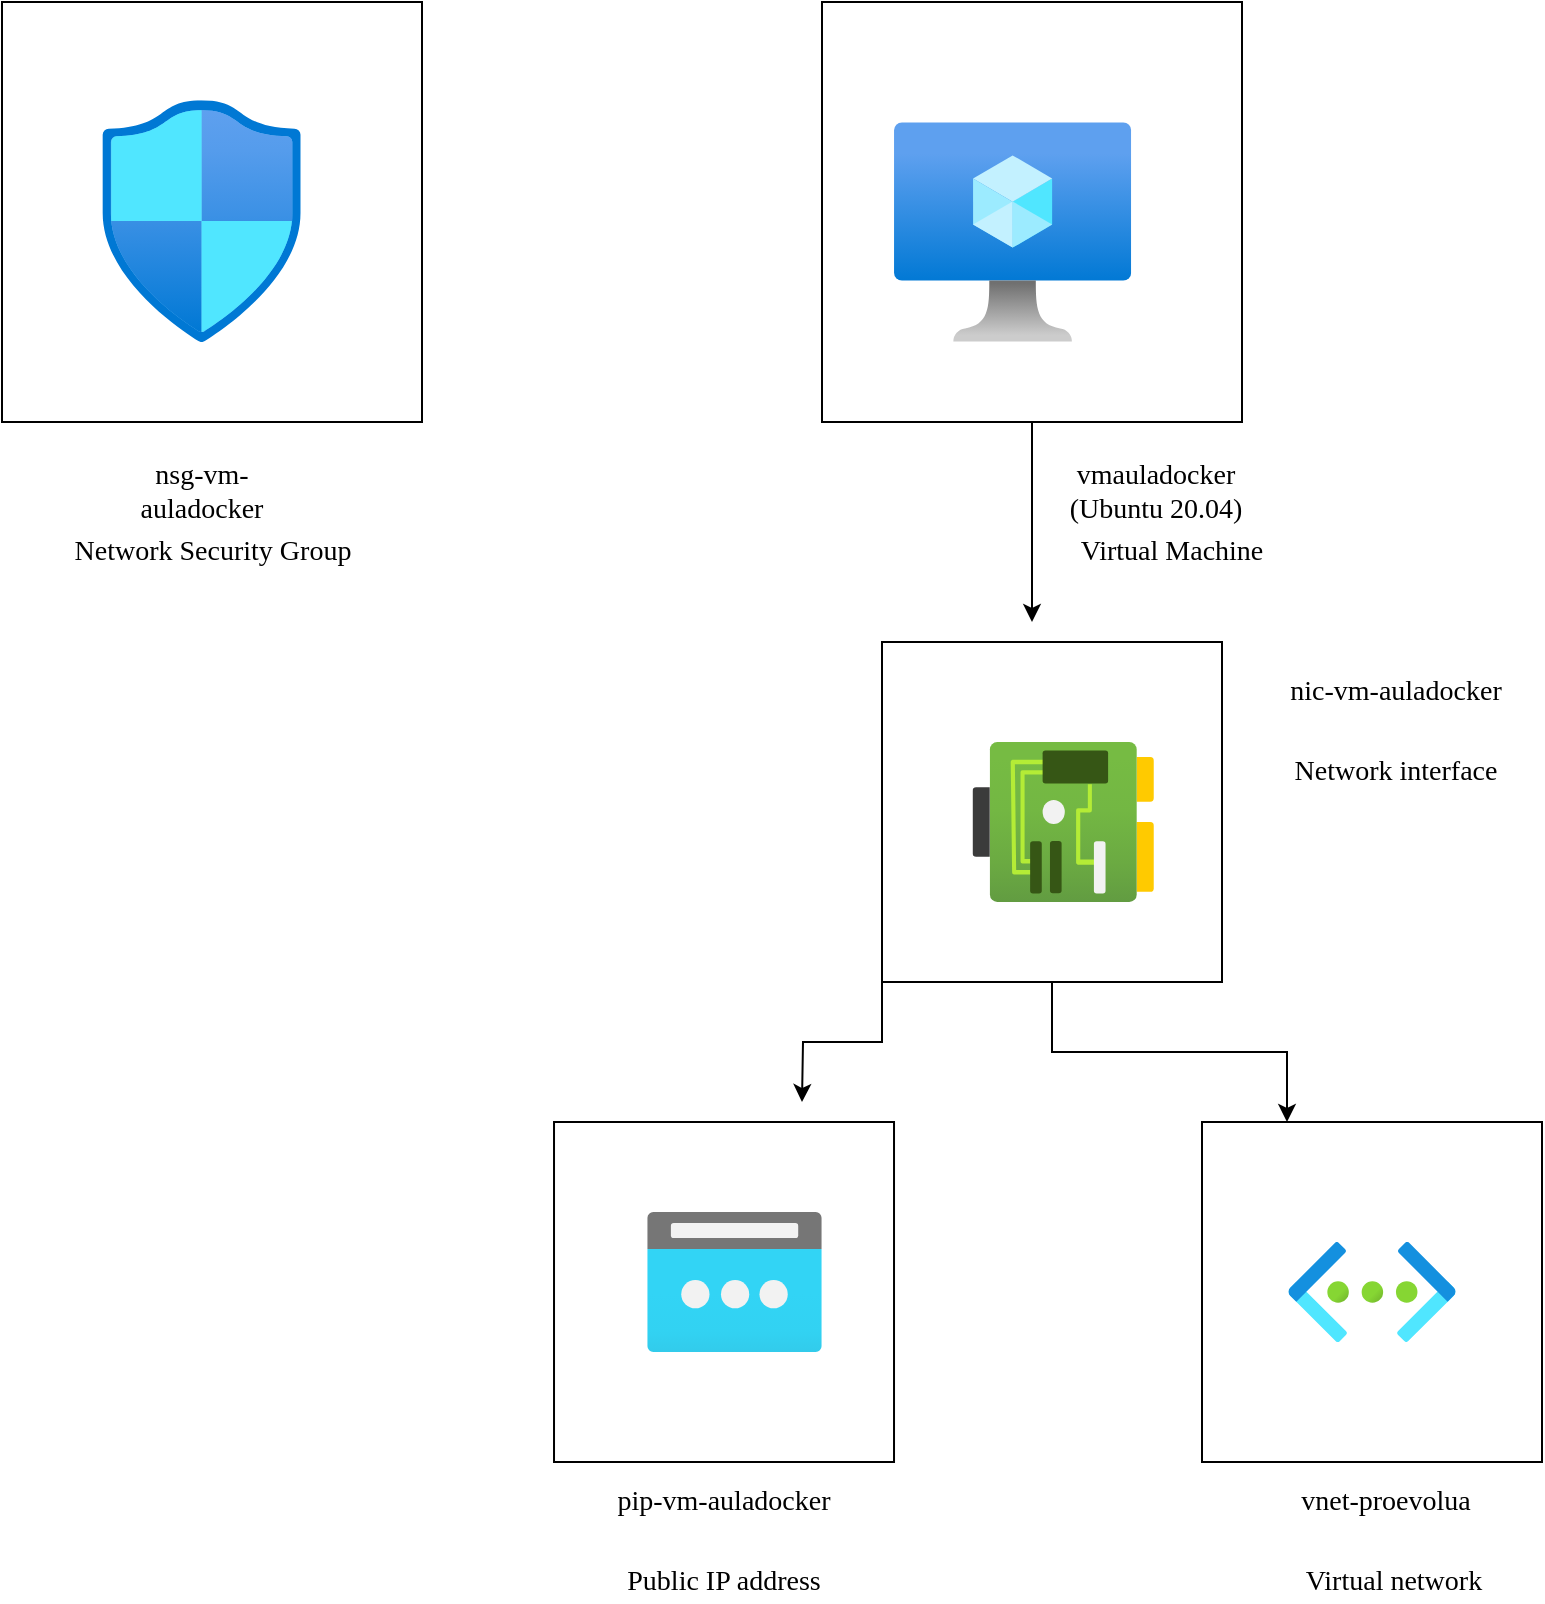 <mxfile version="18.2.0" type="github">
  <diagram id="FmTCoAAX5bAGyEv2PFWx" name="Page-1">
    <mxGraphModel dx="1902" dy="1044" grid="1" gridSize="10" guides="1" tooltips="1" connect="1" arrows="1" fold="1" page="1" pageScale="1" pageWidth="827" pageHeight="1169" background="#00000" math="0" shadow="0">
      <root>
        <mxCell id="0" />
        <mxCell id="1" parent="0" />
        <mxCell id="h2GL6TKTfyaKt5LTzS19-13" style="edgeStyle=orthogonalEdgeStyle;rounded=0;orthogonalLoop=1;jettySize=auto;html=1;exitX=1;exitY=1;exitDx=0;exitDy=0;fontFamily=Verdana;fontSize=14;" edge="1" parent="1" source="h2GL6TKTfyaKt5LTzS19-3">
          <mxGeometry relative="1" as="geometry">
            <mxPoint x="190" y="260" as="targetPoint" />
          </mxGeometry>
        </mxCell>
        <mxCell id="h2GL6TKTfyaKt5LTzS19-3" value="" style="whiteSpace=wrap;html=1;aspect=fixed;fontFamily=Verdana;" vertex="1" parent="1">
          <mxGeometry x="10" y="70" width="210" height="210" as="geometry" />
        </mxCell>
        <mxCell id="h2GL6TKTfyaKt5LTzS19-5" value="" style="aspect=fixed;html=1;points=[];align=center;image;fontSize=12;image=img/lib/azure2/networking/Network_Security_Groups.svg;fontFamily=Verdana;labelPosition=center;verticalLabelPosition=middle;verticalAlign=middle;" vertex="1" parent="1">
          <mxGeometry x="60" y="119.07" width="99.59" height="120.93" as="geometry" />
        </mxCell>
        <mxCell id="h2GL6TKTfyaKt5LTzS19-6" value="nsg-vm-auladocker" style="text;html=1;strokeColor=none;fillColor=none;align=center;verticalAlign=middle;whiteSpace=wrap;rounded=0;fontFamily=Verdana;fontSize=14;" vertex="1" parent="1">
          <mxGeometry x="54.8" y="300" width="110" height="30" as="geometry" />
        </mxCell>
        <mxCell id="h2GL6TKTfyaKt5LTzS19-7" value="Network Security Group" style="text;html=1;strokeColor=none;fillColor=none;align=center;verticalAlign=middle;whiteSpace=wrap;rounded=0;fontFamily=Verdana;fontSize=14;" vertex="1" parent="1">
          <mxGeometry x="37.5" y="330" width="155" height="30" as="geometry" />
        </mxCell>
        <mxCell id="h2GL6TKTfyaKt5LTzS19-30" style="edgeStyle=orthogonalEdgeStyle;rounded=0;orthogonalLoop=1;jettySize=auto;html=1;exitX=0;exitY=1;exitDx=0;exitDy=0;fontFamily=Verdana;fontSize=14;" edge="1" parent="1" source="h2GL6TKTfyaKt5LTzS19-8">
          <mxGeometry relative="1" as="geometry">
            <mxPoint x="410" y="620" as="targetPoint" />
          </mxGeometry>
        </mxCell>
        <mxCell id="h2GL6TKTfyaKt5LTzS19-31" style="edgeStyle=orthogonalEdgeStyle;rounded=0;orthogonalLoop=1;jettySize=auto;html=1;entryX=0.25;entryY=0;entryDx=0;entryDy=0;fontFamily=Verdana;fontSize=14;" edge="1" parent="1" source="h2GL6TKTfyaKt5LTzS19-8" target="h2GL6TKTfyaKt5LTzS19-28">
          <mxGeometry relative="1" as="geometry" />
        </mxCell>
        <mxCell id="h2GL6TKTfyaKt5LTzS19-8" value="" style="whiteSpace=wrap;html=1;aspect=fixed;fontFamily=Verdana;fontSize=14;" vertex="1" parent="1">
          <mxGeometry x="450" y="390" width="170" height="170" as="geometry" />
        </mxCell>
        <mxCell id="h2GL6TKTfyaKt5LTzS19-24" style="edgeStyle=orthogonalEdgeStyle;rounded=0;orthogonalLoop=1;jettySize=auto;html=1;fontFamily=Verdana;fontSize=14;" edge="1" parent="1" source="h2GL6TKTfyaKt5LTzS19-10">
          <mxGeometry relative="1" as="geometry">
            <mxPoint x="525" y="380" as="targetPoint" />
          </mxGeometry>
        </mxCell>
        <mxCell id="h2GL6TKTfyaKt5LTzS19-10" value="" style="whiteSpace=wrap;html=1;aspect=fixed;fontFamily=Verdana;fontSize=14;" vertex="1" parent="1">
          <mxGeometry x="420" y="70" width="210" height="210" as="geometry" />
        </mxCell>
        <mxCell id="h2GL6TKTfyaKt5LTzS19-11" value="" style="aspect=fixed;html=1;points=[];align=center;image;fontSize=12;image=img/lib/azure2/compute/Virtual_Machine.svg;fontFamily=Verdana;labelPosition=center;verticalLabelPosition=middle;verticalAlign=middle;" vertex="1" parent="1">
          <mxGeometry x="456.01" y="130" width="118.59" height="110" as="geometry" />
        </mxCell>
        <mxCell id="h2GL6TKTfyaKt5LTzS19-14" value="vmauladocker (Ubuntu 20.04)" style="text;html=1;strokeColor=none;fillColor=none;align=center;verticalAlign=middle;whiteSpace=wrap;rounded=0;fontFamily=Verdana;fontSize=14;" vertex="1" parent="1">
          <mxGeometry x="532" y="300" width="110" height="30" as="geometry" />
        </mxCell>
        <mxCell id="h2GL6TKTfyaKt5LTzS19-16" value="Virtual Machine" style="text;html=1;strokeColor=none;fillColor=none;align=center;verticalAlign=middle;whiteSpace=wrap;rounded=0;fontFamily=Verdana;fontSize=14;" vertex="1" parent="1">
          <mxGeometry x="537.13" y="330" width="116" height="30" as="geometry" />
        </mxCell>
        <mxCell id="h2GL6TKTfyaKt5LTzS19-18" value="" style="aspect=fixed;html=1;points=[];align=center;image;fontSize=12;image=img/lib/azure2/networking/Network_Interfaces.svg;fontFamily=Verdana;" vertex="1" parent="1">
          <mxGeometry x="495.27" y="440" width="90.66" height="80" as="geometry" />
        </mxCell>
        <mxCell id="h2GL6TKTfyaKt5LTzS19-19" value="nic-vm-auladocker" style="text;html=1;strokeColor=none;fillColor=none;align=center;verticalAlign=middle;whiteSpace=wrap;rounded=0;fontFamily=Verdana;fontSize=14;" vertex="1" parent="1">
          <mxGeometry x="650" y="400" width="114" height="30" as="geometry" />
        </mxCell>
        <mxCell id="h2GL6TKTfyaKt5LTzS19-20" style="edgeStyle=orthogonalEdgeStyle;rounded=0;orthogonalLoop=1;jettySize=auto;html=1;exitX=0.5;exitY=1;exitDx=0;exitDy=0;fontFamily=Verdana;fontSize=14;" edge="1" parent="1" source="h2GL6TKTfyaKt5LTzS19-19" target="h2GL6TKTfyaKt5LTzS19-19">
          <mxGeometry relative="1" as="geometry" />
        </mxCell>
        <mxCell id="h2GL6TKTfyaKt5LTzS19-22" value="Network interface" style="text;html=1;strokeColor=none;fillColor=none;align=center;verticalAlign=middle;whiteSpace=wrap;rounded=0;fontFamily=Verdana;fontSize=14;" vertex="1" parent="1">
          <mxGeometry x="642" y="440" width="130" height="30" as="geometry" />
        </mxCell>
        <mxCell id="h2GL6TKTfyaKt5LTzS19-26" value="" style="whiteSpace=wrap;html=1;aspect=fixed;fontFamily=Verdana;fontSize=14;" vertex="1" parent="1">
          <mxGeometry x="286.01" y="630" width="170" height="170" as="geometry" />
        </mxCell>
        <mxCell id="h2GL6TKTfyaKt5LTzS19-27" value="" style="aspect=fixed;html=1;points=[];align=center;image;fontSize=12;image=img/lib/azure2/networking/Public_IP_Addresses.svg;fontFamily=Verdana;" vertex="1" parent="1">
          <mxGeometry x="332.5" y="675" width="87.5" height="70" as="geometry" />
        </mxCell>
        <mxCell id="h2GL6TKTfyaKt5LTzS19-28" value="" style="whiteSpace=wrap;html=1;aspect=fixed;fontFamily=Verdana;fontSize=14;" vertex="1" parent="1">
          <mxGeometry x="610" y="630" width="170" height="170" as="geometry" />
        </mxCell>
        <mxCell id="h2GL6TKTfyaKt5LTzS19-29" value="" style="aspect=fixed;html=1;points=[];align=center;image;fontSize=12;image=img/lib/azure2/networking/Virtual_Networks.svg;fontFamily=Verdana;" vertex="1" parent="1">
          <mxGeometry x="653.13" y="690" width="83.75" height="50" as="geometry" />
        </mxCell>
        <mxCell id="h2GL6TKTfyaKt5LTzS19-33" value="pip-vm-auladocker" style="text;html=1;strokeColor=none;fillColor=none;align=center;verticalAlign=middle;whiteSpace=wrap;rounded=0;fontFamily=Verdana;fontSize=14;" vertex="1" parent="1">
          <mxGeometry x="312.26" y="810" width="117.5" height="20" as="geometry" />
        </mxCell>
        <mxCell id="h2GL6TKTfyaKt5LTzS19-34" value="Public IP address" style="text;html=1;strokeColor=none;fillColor=none;align=center;verticalAlign=middle;whiteSpace=wrap;rounded=0;fontFamily=Verdana;fontSize=14;" vertex="1" parent="1">
          <mxGeometry x="312.26" y="850" width="117.5" height="20" as="geometry" />
        </mxCell>
        <mxCell id="h2GL6TKTfyaKt5LTzS19-35" value="vnet-proevolua" style="text;html=1;strokeColor=none;fillColor=none;align=center;verticalAlign=middle;whiteSpace=wrap;rounded=0;fontFamily=Verdana;fontSize=14;" vertex="1" parent="1">
          <mxGeometry x="642.5" y="810" width="117.5" height="20" as="geometry" />
        </mxCell>
        <mxCell id="h2GL6TKTfyaKt5LTzS19-36" value="Virtual network" style="text;html=1;strokeColor=none;fillColor=none;align=center;verticalAlign=middle;whiteSpace=wrap;rounded=0;fontFamily=Verdana;fontSize=14;" vertex="1" parent="1">
          <mxGeometry x="647" y="850" width="117.5" height="20" as="geometry" />
        </mxCell>
      </root>
    </mxGraphModel>
  </diagram>
</mxfile>
